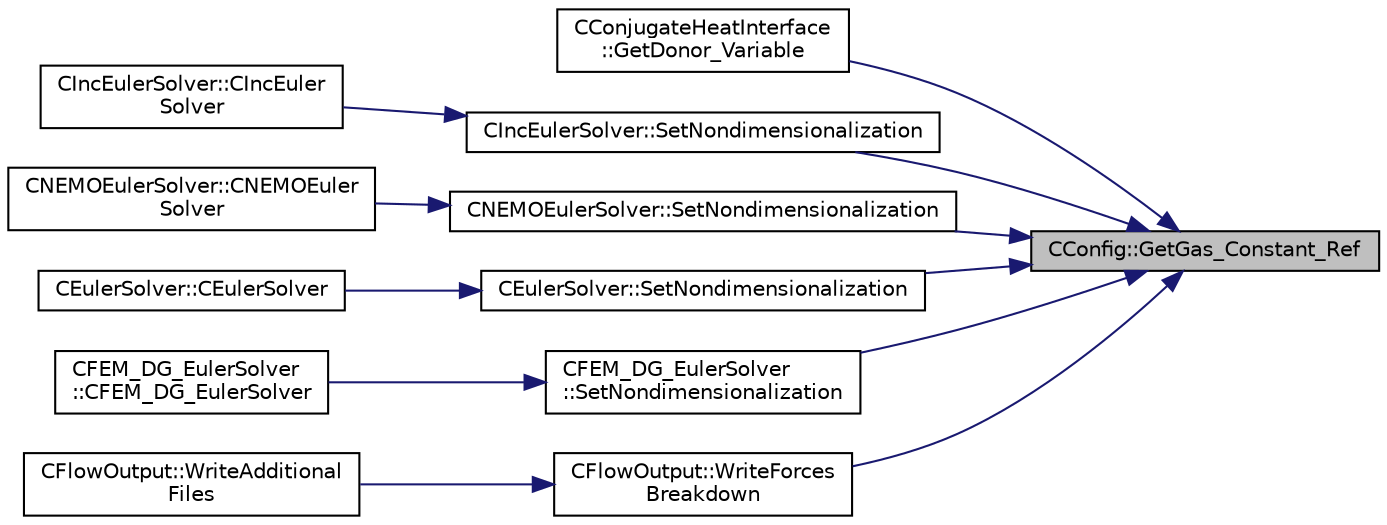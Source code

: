 digraph "CConfig::GetGas_Constant_Ref"
{
 // LATEX_PDF_SIZE
  edge [fontname="Helvetica",fontsize="10",labelfontname="Helvetica",labelfontsize="10"];
  node [fontname="Helvetica",fontsize="10",shape=record];
  rankdir="RL";
  Node1 [label="CConfig::GetGas_Constant_Ref",height=0.2,width=0.4,color="black", fillcolor="grey75", style="filled", fontcolor="black",tooltip="Get the reference value for the specific gas constant."];
  Node1 -> Node2 [dir="back",color="midnightblue",fontsize="10",style="solid",fontname="Helvetica"];
  Node2 [label="CConjugateHeatInterface\l::GetDonor_Variable",height=0.2,width=0.4,color="black", fillcolor="white", style="filled",URL="$classCConjugateHeatInterface.html#a11264c7dda7df147258e1ee89b315ea8",tooltip="Retrieve the variable that will be sent from donor mesh to target mesh."];
  Node1 -> Node3 [dir="back",color="midnightblue",fontsize="10",style="solid",fontname="Helvetica"];
  Node3 [label="CIncEulerSolver::SetNondimensionalization",height=0.2,width=0.4,color="black", fillcolor="white", style="filled",URL="$classCIncEulerSolver.html#a2cffaa24417cb3803d36d38b3874d6d0",tooltip="Set the solver nondimensionalization."];
  Node3 -> Node4 [dir="back",color="midnightblue",fontsize="10",style="solid",fontname="Helvetica"];
  Node4 [label="CIncEulerSolver::CIncEuler\lSolver",height=0.2,width=0.4,color="black", fillcolor="white", style="filled",URL="$classCIncEulerSolver.html#a2a0c72c1d1d79e45c69da03e01f6281a",tooltip="Constructor of the class."];
  Node1 -> Node5 [dir="back",color="midnightblue",fontsize="10",style="solid",fontname="Helvetica"];
  Node5 [label="CNEMOEulerSolver::SetNondimensionalization",height=0.2,width=0.4,color="black", fillcolor="white", style="filled",URL="$classCNEMOEulerSolver.html#ad23673d38da9e895e4802b6d4d000c1b",tooltip="Set the fluid solver nondimensionalization."];
  Node5 -> Node6 [dir="back",color="midnightblue",fontsize="10",style="solid",fontname="Helvetica"];
  Node6 [label="CNEMOEulerSolver::CNEMOEuler\lSolver",height=0.2,width=0.4,color="black", fillcolor="white", style="filled",URL="$classCNEMOEulerSolver.html#a192d56e184ee19ad0b0dd3282b74f1e6",tooltip="Contructor of the class."];
  Node1 -> Node7 [dir="back",color="midnightblue",fontsize="10",style="solid",fontname="Helvetica"];
  Node7 [label="CEulerSolver::SetNondimensionalization",height=0.2,width=0.4,color="black", fillcolor="white", style="filled",URL="$classCEulerSolver.html#a1c633d6e77fefb2e76308e2ba0af0c2c",tooltip="Set the solver nondimensionalization."];
  Node7 -> Node8 [dir="back",color="midnightblue",fontsize="10",style="solid",fontname="Helvetica"];
  Node8 [label="CEulerSolver::CEulerSolver",height=0.2,width=0.4,color="black", fillcolor="white", style="filled",URL="$classCEulerSolver.html#acb987947b2e76a9900605cb5fee72460",tooltip="Main constructor of this class."];
  Node1 -> Node9 [dir="back",color="midnightblue",fontsize="10",style="solid",fontname="Helvetica"];
  Node9 [label="CFEM_DG_EulerSolver\l::SetNondimensionalization",height=0.2,width=0.4,color="black", fillcolor="white", style="filled",URL="$classCFEM__DG__EulerSolver.html#a31316dc2fe564329d9bb372961b10a3a",tooltip="Set the fluid solver nondimensionalization."];
  Node9 -> Node10 [dir="back",color="midnightblue",fontsize="10",style="solid",fontname="Helvetica"];
  Node10 [label="CFEM_DG_EulerSolver\l::CFEM_DG_EulerSolver",height=0.2,width=0.4,color="black", fillcolor="white", style="filled",URL="$classCFEM__DG__EulerSolver.html#a70d30ef9e7cd7620d54ec73f4b1ed28c",tooltip=" "];
  Node1 -> Node11 [dir="back",color="midnightblue",fontsize="10",style="solid",fontname="Helvetica"];
  Node11 [label="CFlowOutput::WriteForces\lBreakdown",height=0.2,width=0.4,color="black", fillcolor="white", style="filled",URL="$classCFlowOutput.html#aff6a6f11c9f53f559bab9ca94b21cd2a",tooltip="Write the forces breakdown file."];
  Node11 -> Node12 [dir="back",color="midnightblue",fontsize="10",style="solid",fontname="Helvetica"];
  Node12 [label="CFlowOutput::WriteAdditional\lFiles",height=0.2,width=0.4,color="black", fillcolor="white", style="filled",URL="$classCFlowOutput.html#aaac3fb7b2575967b157c306065ab1ea8",tooltip="Write any additional files defined for the current solver."];
}
